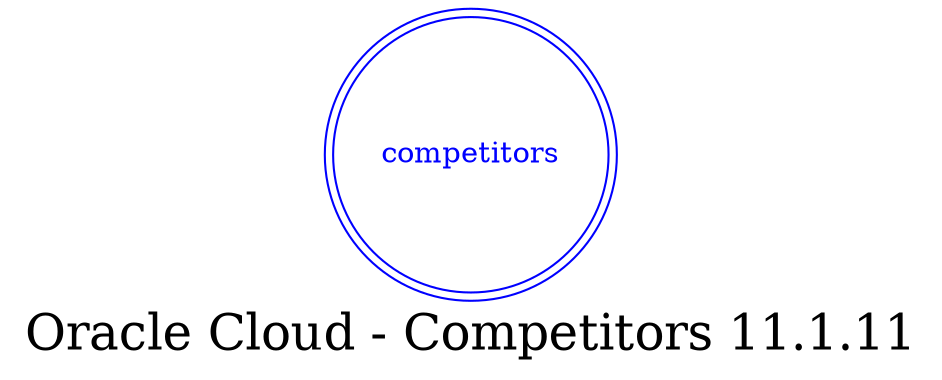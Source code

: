 digraph LexiconGraph {
graph[label="Oracle Cloud - Competitors 11.1.11", fontsize=24]
splines=true
"competitors" [color=blue, fontcolor=blue, shape=doublecircle]
}
